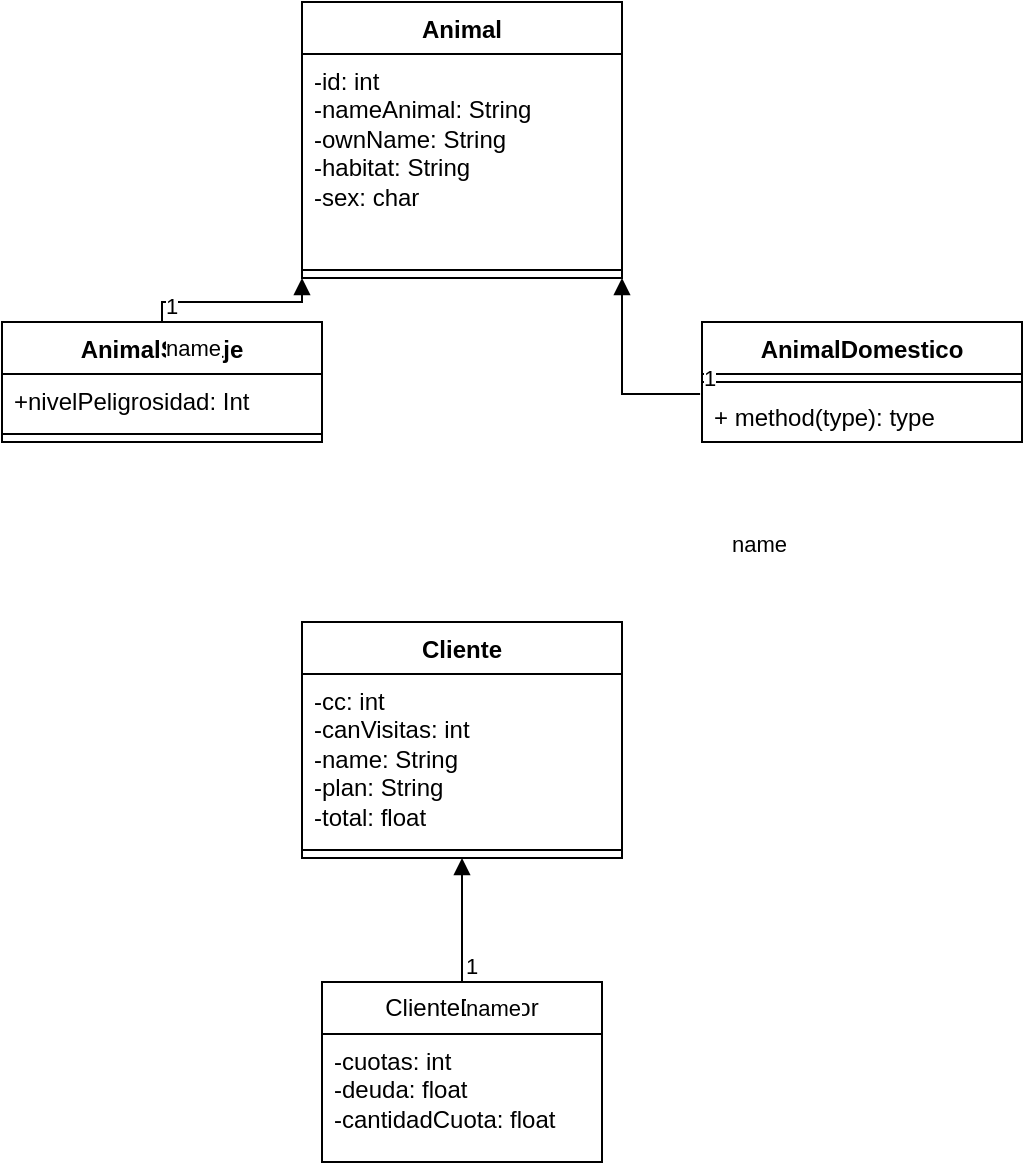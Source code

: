 <mxfile version="21.0.2" type="device"><diagram name="Animales" id="6mlsgcaKm22e6EzzQH_7"><mxGraphModel dx="880" dy="444" grid="1" gridSize="10" guides="1" tooltips="1" connect="1" arrows="1" fold="1" page="1" pageScale="1" pageWidth="827" pageHeight="1169" math="0" shadow="0"><root><mxCell id="0"/><mxCell id="1" parent="0"/><mxCell id="-ut-wuEqx7Qv3AkmtZqX-5" value="Animal" style="swimlane;fontStyle=1;align=center;verticalAlign=top;childLayout=stackLayout;horizontal=1;startSize=26;horizontalStack=0;resizeParent=1;resizeParentMax=0;resizeLast=0;collapsible=1;marginBottom=0;whiteSpace=wrap;html=1;fillColor=none;" parent="1" vertex="1"><mxGeometry x="280" width="160" height="138" as="geometry"/></mxCell><mxCell id="-ut-wuEqx7Qv3AkmtZqX-6" value="&lt;font&gt;-id: int&lt;br&gt;-nameAnimal: String&lt;br&gt;-ownName: String&lt;br&gt;-habitat: String&lt;br&gt;-sex: char&lt;br&gt;&lt;/font&gt;" style="text;strokeColor=none;fillColor=none;align=left;verticalAlign=top;spacingLeft=4;spacingRight=4;overflow=hidden;rotatable=0;points=[[0,0.5],[1,0.5]];portConstraint=eastwest;whiteSpace=wrap;html=1;" parent="-ut-wuEqx7Qv3AkmtZqX-5" vertex="1"><mxGeometry y="26" width="160" height="104" as="geometry"/></mxCell><mxCell id="-ut-wuEqx7Qv3AkmtZqX-7" value="" style="line;strokeWidth=1;fillColor=none;align=left;verticalAlign=middle;spacingTop=-1;spacingLeft=3;spacingRight=3;rotatable=0;labelPosition=right;points=[];portConstraint=eastwest;strokeColor=inherit;" parent="-ut-wuEqx7Qv3AkmtZqX-5" vertex="1"><mxGeometry y="130" width="160" height="8" as="geometry"/></mxCell><mxCell id="-ut-wuEqx7Qv3AkmtZqX-9" value="AnimalSalvaje" style="swimlane;fontStyle=1;align=center;verticalAlign=top;childLayout=stackLayout;horizontal=1;startSize=26;horizontalStack=0;resizeParent=1;resizeParentMax=0;resizeLast=0;collapsible=1;marginBottom=0;whiteSpace=wrap;html=1;" parent="1" vertex="1"><mxGeometry x="130" y="160" width="160" height="60" as="geometry"/></mxCell><mxCell id="-ut-wuEqx7Qv3AkmtZqX-10" value="+nivelPeligrosidad: Int" style="text;strokeColor=none;fillColor=none;align=left;verticalAlign=top;spacingLeft=4;spacingRight=4;overflow=hidden;rotatable=0;points=[[0,0.5],[1,0.5]];portConstraint=eastwest;whiteSpace=wrap;html=1;" parent="-ut-wuEqx7Qv3AkmtZqX-9" vertex="1"><mxGeometry y="26" width="160" height="26" as="geometry"/></mxCell><mxCell id="-ut-wuEqx7Qv3AkmtZqX-11" value="" style="line;strokeWidth=1;fillColor=none;align=left;verticalAlign=middle;spacingTop=-1;spacingLeft=3;spacingRight=3;rotatable=0;labelPosition=right;points=[];portConstraint=eastwest;strokeColor=inherit;" parent="-ut-wuEqx7Qv3AkmtZqX-9" vertex="1"><mxGeometry y="52" width="160" height="8" as="geometry"/></mxCell><mxCell id="-ut-wuEqx7Qv3AkmtZqX-13" value="AnimalDomestico" style="swimlane;fontStyle=1;align=center;verticalAlign=top;childLayout=stackLayout;horizontal=1;startSize=26;horizontalStack=0;resizeParent=1;resizeParentMax=0;resizeLast=0;collapsible=1;marginBottom=0;whiteSpace=wrap;html=1;" parent="1" vertex="1"><mxGeometry x="480" y="160" width="160" height="60" as="geometry"/></mxCell><mxCell id="-ut-wuEqx7Qv3AkmtZqX-15" value="" style="line;strokeWidth=1;fillColor=none;align=left;verticalAlign=middle;spacingTop=-1;spacingLeft=3;spacingRight=3;rotatable=0;labelPosition=right;points=[];portConstraint=eastwest;strokeColor=inherit;" parent="-ut-wuEqx7Qv3AkmtZqX-13" vertex="1"><mxGeometry y="26" width="160" height="8" as="geometry"/></mxCell><mxCell id="-ut-wuEqx7Qv3AkmtZqX-16" value="+ method(type): type" style="text;strokeColor=none;fillColor=none;align=left;verticalAlign=top;spacingLeft=4;spacingRight=4;overflow=hidden;rotatable=0;points=[[0,0.5],[1,0.5]];portConstraint=eastwest;whiteSpace=wrap;html=1;" parent="-ut-wuEqx7Qv3AkmtZqX-13" vertex="1"><mxGeometry y="34" width="160" height="26" as="geometry"/></mxCell><mxCell id="-ut-wuEqx7Qv3AkmtZqX-17" value="name" style="endArrow=block;endFill=1;html=1;edgeStyle=orthogonalEdgeStyle;align=left;verticalAlign=top;rounded=0;entryX=0;entryY=1;entryDx=0;entryDy=0;exitX=0.5;exitY=0;exitDx=0;exitDy=0;" parent="1" source="-ut-wuEqx7Qv3AkmtZqX-9" target="-ut-wuEqx7Qv3AkmtZqX-5" edge="1"><mxGeometry x="-1" relative="1" as="geometry"><mxPoint x="260" y="300" as="sourcePoint"/><mxPoint x="276" y="269.066" as="targetPoint"/><Array as="points"><mxPoint x="210" y="150"/><mxPoint x="280" y="150"/></Array></mxGeometry></mxCell><mxCell id="-ut-wuEqx7Qv3AkmtZqX-18" value="1" style="edgeLabel;resizable=0;html=1;align=left;verticalAlign=bottom;" parent="-ut-wuEqx7Qv3AkmtZqX-17" connectable="0" vertex="1"><mxGeometry x="-1" relative="1" as="geometry"/></mxCell><mxCell id="9NJryuUtPzXzdYuzyMQj-1" value="Cliente" style="swimlane;fontStyle=1;align=center;verticalAlign=top;childLayout=stackLayout;horizontal=1;startSize=26;horizontalStack=0;resizeParent=1;resizeParentMax=0;resizeLast=0;collapsible=1;marginBottom=0;whiteSpace=wrap;html=1;" vertex="1" parent="1"><mxGeometry x="280" y="310" width="160" height="118" as="geometry"/></mxCell><mxCell id="9NJryuUtPzXzdYuzyMQj-2" value="-cc: int&lt;br&gt;-canVisitas: int&lt;br&gt;-name: String&amp;nbsp;&lt;br&gt;-plan: String&lt;br&gt;-total: float" style="text;strokeColor=none;fillColor=none;align=left;verticalAlign=top;spacingLeft=4;spacingRight=4;overflow=hidden;rotatable=0;points=[[0,0.5],[1,0.5]];portConstraint=eastwest;whiteSpace=wrap;html=1;" vertex="1" parent="9NJryuUtPzXzdYuzyMQj-1"><mxGeometry y="26" width="160" height="84" as="geometry"/></mxCell><mxCell id="9NJryuUtPzXzdYuzyMQj-3" value="" style="line;strokeWidth=1;fillColor=none;align=left;verticalAlign=middle;spacingTop=-1;spacingLeft=3;spacingRight=3;rotatable=0;labelPosition=right;points=[];portConstraint=eastwest;strokeColor=inherit;" vertex="1" parent="9NJryuUtPzXzdYuzyMQj-1"><mxGeometry y="110" width="160" height="8" as="geometry"/></mxCell><mxCell id="9NJryuUtPzXzdYuzyMQj-8" value="name" style="endArrow=block;endFill=1;html=1;edgeStyle=orthogonalEdgeStyle;align=left;verticalAlign=top;rounded=0;entryX=1;entryY=1;entryDx=0;entryDy=0;exitX=-0.006;exitY=0.077;exitDx=0;exitDy=0;exitPerimeter=0;" edge="1" parent="1" source="-ut-wuEqx7Qv3AkmtZqX-16" target="-ut-wuEqx7Qv3AkmtZqX-5"><mxGeometry x="-1" y="34" relative="1" as="geometry"><mxPoint x="440" y="180" as="sourcePoint"/><mxPoint x="440" y="170" as="targetPoint"/><Array as="points"><mxPoint x="440" y="196"/></Array><mxPoint x="14" y="28" as="offset"/></mxGeometry></mxCell><mxCell id="9NJryuUtPzXzdYuzyMQj-9" value="1" style="edgeLabel;resizable=0;html=1;align=left;verticalAlign=bottom;" connectable="0" vertex="1" parent="9NJryuUtPzXzdYuzyMQj-8"><mxGeometry x="-1" relative="1" as="geometry"/></mxCell><mxCell id="9NJryuUtPzXzdYuzyMQj-10" value="ClienteDeudor" style="swimlane;fontStyle=0;childLayout=stackLayout;horizontal=1;startSize=26;fillColor=none;horizontalStack=0;resizeParent=1;resizeParentMax=0;resizeLast=0;collapsible=1;marginBottom=0;whiteSpace=wrap;html=1;" vertex="1" parent="1"><mxGeometry x="290" y="490" width="140" height="90" as="geometry"/></mxCell><mxCell id="9NJryuUtPzXzdYuzyMQj-11" value="-cuotas: int&lt;br&gt;-deuda: float&lt;br&gt;-cantidadCuota: float" style="text;strokeColor=none;fillColor=none;align=left;verticalAlign=top;spacingLeft=4;spacingRight=4;overflow=hidden;rotatable=0;points=[[0,0.5],[1,0.5]];portConstraint=eastwest;whiteSpace=wrap;html=1;" vertex="1" parent="9NJryuUtPzXzdYuzyMQj-10"><mxGeometry y="26" width="140" height="64" as="geometry"/></mxCell><mxCell id="9NJryuUtPzXzdYuzyMQj-14" value="name" style="endArrow=block;endFill=1;html=1;edgeStyle=orthogonalEdgeStyle;align=left;verticalAlign=top;rounded=0;entryX=0.5;entryY=1;entryDx=0;entryDy=0;exitX=0.5;exitY=0;exitDx=0;exitDy=0;" edge="1" parent="1" source="9NJryuUtPzXzdYuzyMQj-10" target="9NJryuUtPzXzdYuzyMQj-1"><mxGeometry x="-1" relative="1" as="geometry"><mxPoint x="360" y="480" as="sourcePoint"/><mxPoint x="510" y="470" as="targetPoint"/></mxGeometry></mxCell><mxCell id="9NJryuUtPzXzdYuzyMQj-15" value="1" style="edgeLabel;resizable=0;html=1;align=left;verticalAlign=bottom;" connectable="0" vertex="1" parent="9NJryuUtPzXzdYuzyMQj-14"><mxGeometry x="-1" relative="1" as="geometry"/></mxCell></root></mxGraphModel></diagram></mxfile>
